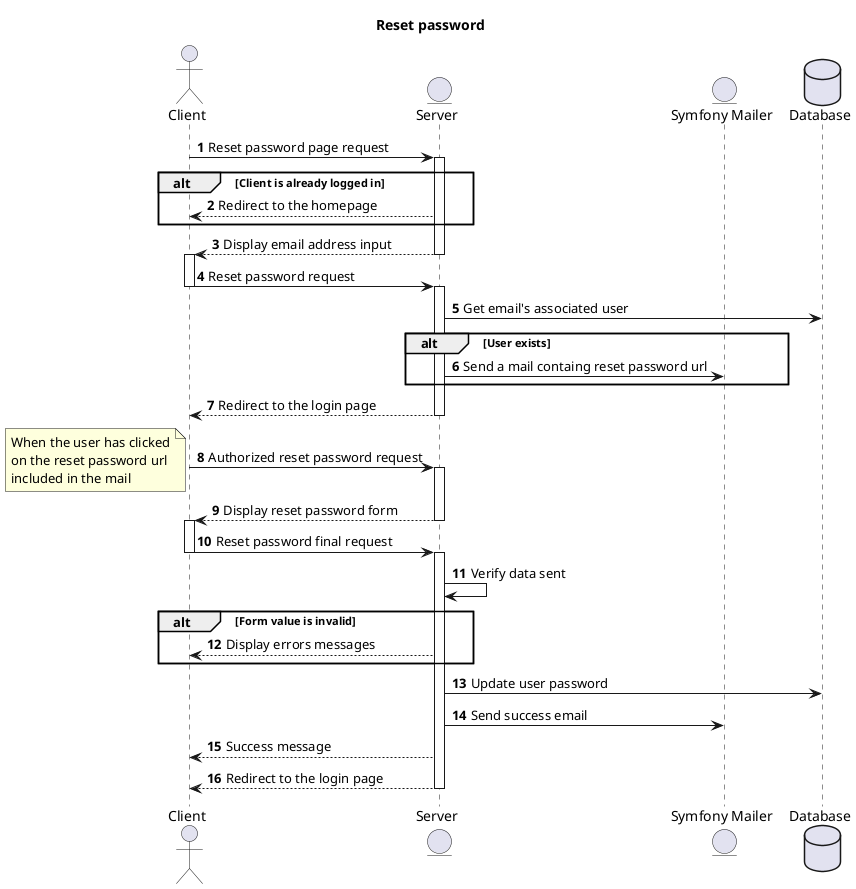 @startuml

title Reset password
autonumber

actor Client
entity Server
entity "Symfony Mailer" as SymfonyMailer
Database Database

Client -> Server : Reset password page request

activate Server

alt Client is already logged in
    Server --> Client : Redirect to the homepage
end

Server --> Client : Display email address input

deactivate Server

activate Client

Client -> Server : Reset password request

deactivate Client

activate Server

Server -> Database : Get email's associated user

alt User exists
    Server -> SymfonyMailer : Send a mail containg reset password url
end

Server --> Client : Redirect to the login page

deactivate Server

Client -> Server : Authorized reset password request
note left
When the user has clicked
on the reset password url
included in the mail
end note

activate Server

Server --> Client : Display reset password form

deactivate Server

activate Client

Client -> Server : Reset password final request

deactivate Client

activate Server

Server -> Server : Verify data sent

alt Form value is invalid
    Server --> Client : Display errors messages
end

Server -> Database : Update user password

Server -> SymfonyMailer :  Send success email

Server --> Client : Success message
Server --> Client : Redirect to the login page

deactivate Server

@enduml
